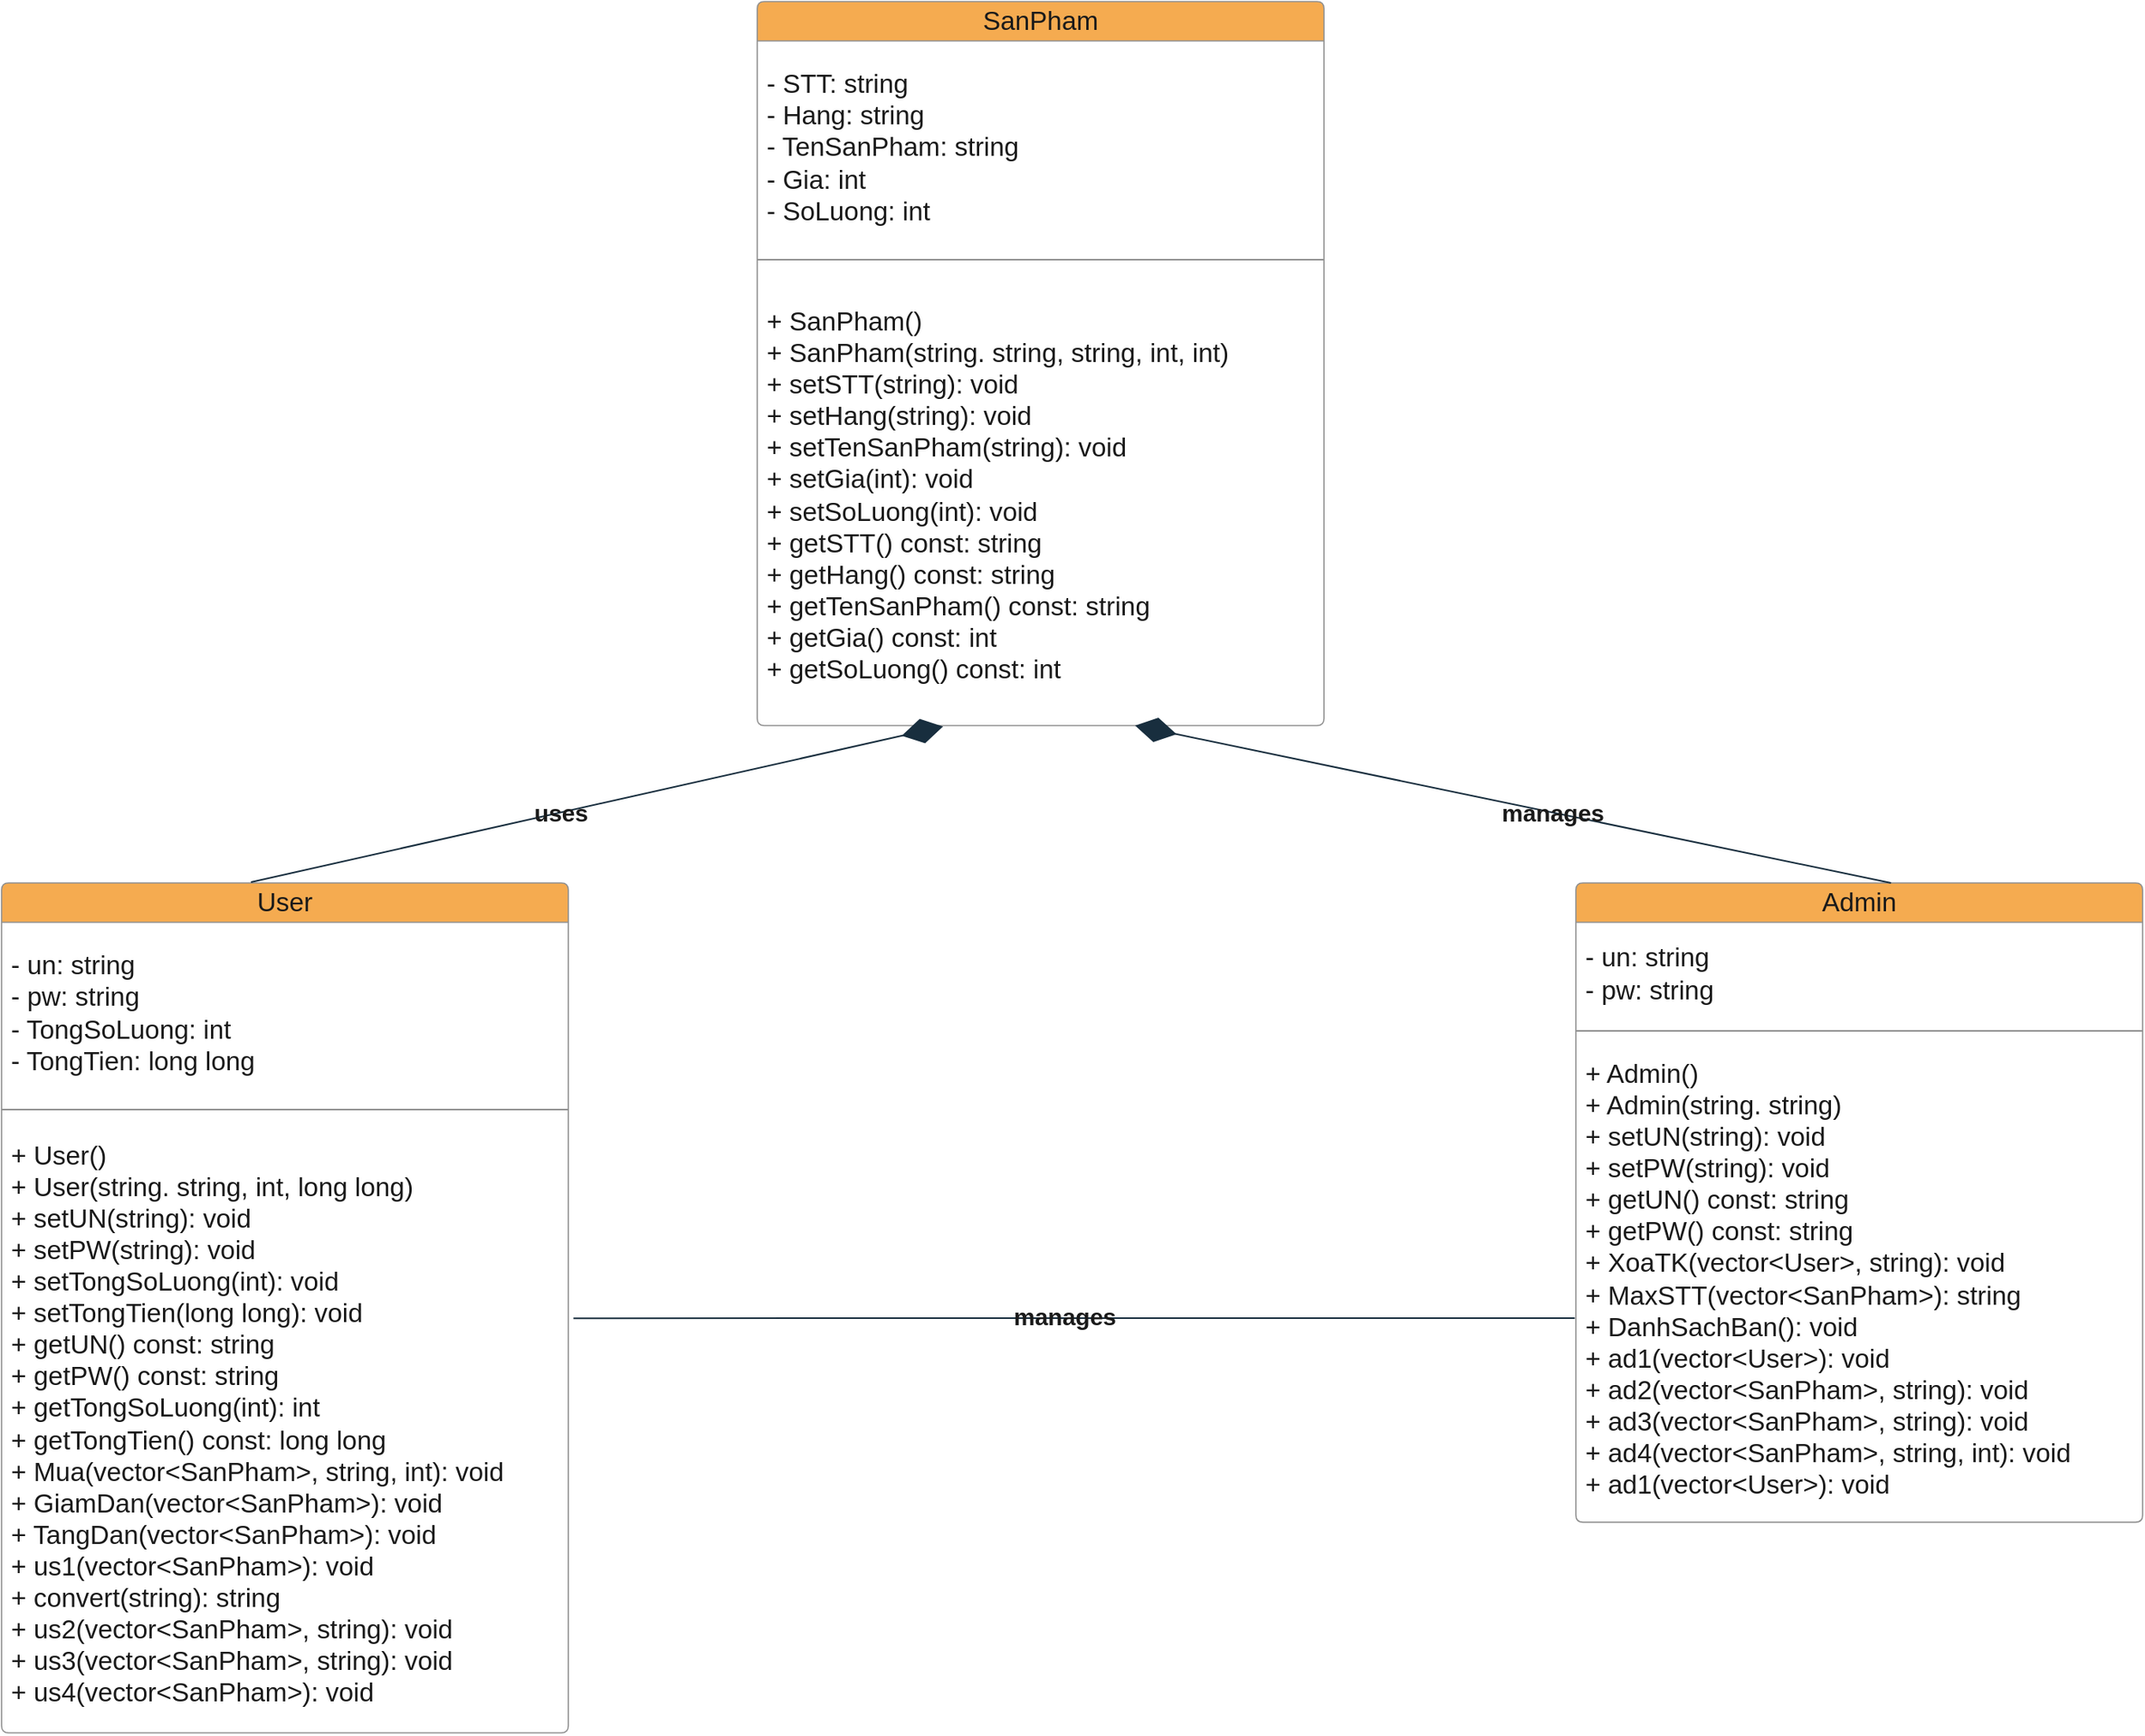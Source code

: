 <mxfile version="24.4.0" type="device">
  <diagram id="C5RBs43oDa-KdzZeNtuy" name="Page-1">
    <mxGraphModel dx="10345" dy="7045" grid="1" gridSize="10" guides="1" tooltips="1" connect="1" arrows="1" fold="1" page="1" pageScale="1" pageWidth="827" pageHeight="1169" math="0" shadow="0">
      <root>
        <mxCell id="WIyWlLk6GJQsqaUBKTNV-0" />
        <mxCell id="WIyWlLk6GJQsqaUBKTNV-1" parent="WIyWlLk6GJQsqaUBKTNV-0" />
        <mxCell id="u7RpA49vi22Ftbv2sqld-20" value="SanPham" style="html=1;overflow=block;blockSpacing=1;swimlane;childLayout=stackLayout;horizontal=1;horizontalStack=0;resizeParent=1;resizeParentMax=0;resizeLast=0;collapsible=0;fontStyle=0;marginBottom=0;swimlaneFillColor=#ffffff;startSize=25;whiteSpace=wrap;fontSize=16.7;align=center;spacing=0;strokeOpacity=100;rounded=1;absoluteArcSize=1;arcSize=9;strokeWidth=0.8;labelBackgroundColor=none;fillColor=#F5AB50;strokeColor=#909090;fontColor=#1A1A1A;" vertex="1" parent="WIyWlLk6GJQsqaUBKTNV-1">
          <mxGeometry x="-6800" y="-5560" width="360" height="460" as="geometry" />
        </mxCell>
        <mxCell id="u7RpA49vi22Ftbv2sqld-21" value="- STT: string&#xa;- Hang: string&#xa;- TenSanPham: string&#xa;- Gia: int&#xa;- SoLuong: int" style="part=1;html=1;resizeHeight=0;strokeColor=none;fillColor=none;align=left;verticalAlign=middle;spacingLeft=4;spacingRight=4;overflow=hidden;rotatable=0;points=[[0,0.5],[1,0.5]];portConstraint=eastwest;swimlaneFillColor=#ffffff;strokeOpacity=100;whiteSpace=wrap;fontSize=16.7;labelBackgroundColor=none;fontColor=#1A1A1A;" vertex="1" parent="u7RpA49vi22Ftbv2sqld-20">
          <mxGeometry y="25" width="360" height="135" as="geometry" />
        </mxCell>
        <mxCell id="u7RpA49vi22Ftbv2sqld-22" value="" style="line;strokeWidth=1;fillColor=none;align=left;verticalAlign=middle;spacingTop=-1;spacingLeft=3;spacingRight=3;rotatable=0;labelPosition=right;points=[];portConstraint=eastwest;labelBackgroundColor=none;strokeColor=#909090;fontColor=#1A1A1A;" vertex="1" parent="u7RpA49vi22Ftbv2sqld-20">
          <mxGeometry y="160" width="360" height="8" as="geometry" />
        </mxCell>
        <mxCell id="u7RpA49vi22Ftbv2sqld-23" value="+ SanPham()&#xa;+ SanPham(string. string, string, int, int)&#xa;+ setSTT(string): void&#xa;+ setHang(string): void&#xa;+ setTenSanPham(string): void&#xa;+ setGia(int): void&#xa;+ setSoLuong(int): void&#xa;+ getSTT() const: string&#xa;+ getHang() const: string&#xa;+ getTenSanPham() const: string&#xa;+ getGia() const: int&#xa;+ getSoLuong() const: int " style="part=1;html=1;resizeHeight=0;strokeColor=none;fillColor=none;align=left;verticalAlign=middle;spacingLeft=4;spacingRight=4;overflow=hidden;rotatable=0;points=[[0,0.5],[1,0.5]];portConstraint=eastwest;swimlaneFillColor=#ffffff;strokeOpacity=100;whiteSpace=wrap;fontSize=16.7;labelBackgroundColor=none;fontColor=#1A1A1A;" vertex="1" parent="u7RpA49vi22Ftbv2sqld-20">
          <mxGeometry y="168" width="360" height="292" as="geometry" />
        </mxCell>
        <mxCell id="u7RpA49vi22Ftbv2sqld-24" value="Admin" style="html=1;overflow=block;blockSpacing=1;swimlane;childLayout=stackLayout;horizontal=1;horizontalStack=0;resizeParent=1;resizeParentMax=0;resizeLast=0;collapsible=0;fontStyle=0;marginBottom=0;swimlaneFillColor=#ffffff;startSize=25;whiteSpace=wrap;fontSize=16.7;align=center;spacing=0;strokeOpacity=100;rounded=1;absoluteArcSize=1;arcSize=9;strokeWidth=0.8;labelBackgroundColor=none;fillColor=#F5AB50;strokeColor=#909090;fontColor=#1A1A1A;" vertex="1" parent="WIyWlLk6GJQsqaUBKTNV-1">
          <mxGeometry x="-6280" y="-5000" width="360" height="406.186" as="geometry" />
        </mxCell>
        <mxCell id="u7RpA49vi22Ftbv2sqld-25" value="- un: string&lt;br&gt;- pw: string" style="part=1;html=1;resizeHeight=0;strokeColor=none;fillColor=none;align=left;verticalAlign=middle;spacingLeft=4;spacingRight=4;overflow=hidden;rotatable=0;points=[[0,0.5],[1,0.5]];portConstraint=eastwest;swimlaneFillColor=#ffffff;strokeOpacity=100;whiteSpace=wrap;fontSize=16.7;labelBackgroundColor=none;fontColor=#1A1A1A;" vertex="1" parent="u7RpA49vi22Ftbv2sqld-24">
          <mxGeometry y="25" width="360" height="65" as="geometry" />
        </mxCell>
        <mxCell id="u7RpA49vi22Ftbv2sqld-26" value="" style="line;strokeWidth=1;fillColor=none;align=left;verticalAlign=middle;spacingTop=-1;spacingLeft=3;spacingRight=3;rotatable=0;labelPosition=right;points=[];portConstraint=eastwest;labelBackgroundColor=none;strokeColor=#909090;fontColor=#1A1A1A;" vertex="1" parent="u7RpA49vi22Ftbv2sqld-24">
          <mxGeometry y="90" width="360" height="8" as="geometry" />
        </mxCell>
        <mxCell id="u7RpA49vi22Ftbv2sqld-27" value="+ Admin()&#xa;+ Admin(string. string)&#xa;+ setUN(string): void&#xa;+ setPW(string): void&#xa;+ getUN() const: string&#xa;+ getPW() const: string&#xa;+ XoaTK(vector&amp;lt;User&amp;gt;, string): void&#xa;+ MaxSTT(vector&amp;lt;SanPham&amp;gt;): string&#xa;+ DanhSachBan(): void&#xa;+ ad1(vector&amp;lt;User&amp;gt;): void&#xa;+ ad2(vector&amp;lt;SanPham&amp;gt;, string): void&#xa;+ ad3(vector&amp;lt;SanPham&amp;gt;, string): void&#xa;+ ad4(vector&amp;lt;SanPham&amp;gt;, string, int): void&#xa;+ ad1(vector&amp;lt;User&amp;gt;): void" style="part=1;html=1;resizeHeight=0;strokeColor=none;fillColor=none;align=left;verticalAlign=middle;spacingLeft=4;spacingRight=4;overflow=hidden;rotatable=0;points=[[0,0.5],[1,0.5]];portConstraint=eastwest;swimlaneFillColor=#ffffff;strokeOpacity=100;whiteSpace=wrap;fontSize=16.7;labelBackgroundColor=none;fontColor=#1A1A1A;" vertex="1" parent="u7RpA49vi22Ftbv2sqld-24">
          <mxGeometry y="98" width="360" height="308.186" as="geometry" />
        </mxCell>
        <mxCell id="u7RpA49vi22Ftbv2sqld-28" value="User" style="html=1;overflow=block;blockSpacing=1;swimlane;childLayout=stackLayout;horizontal=1;horizontalStack=0;resizeParent=1;resizeParentMax=0;resizeLast=0;collapsible=0;fontStyle=0;marginBottom=0;swimlaneFillColor=#ffffff;startSize=25;whiteSpace=wrap;fontSize=16.7;align=center;spacing=0;strokeOpacity=100;rounded=1;absoluteArcSize=1;arcSize=9;strokeWidth=0.8;labelBackgroundColor=none;fillColor=#F5AB50;strokeColor=#909090;fontColor=#1A1A1A;" vertex="1" parent="WIyWlLk6GJQsqaUBKTNV-1">
          <mxGeometry x="-7280" y="-5000" width="360" height="540" as="geometry" />
        </mxCell>
        <mxCell id="u7RpA49vi22Ftbv2sqld-29" value="- un: string&lt;br&gt;- pw: string&lt;br&gt;- TongSoLuong: int&lt;br&gt;- TongTien: long long" style="part=1;html=1;resizeHeight=0;strokeColor=none;fillColor=none;align=left;verticalAlign=middle;spacingLeft=4;spacingRight=4;overflow=hidden;rotatable=0;points=[[0,0.5],[1,0.5]];portConstraint=eastwest;swimlaneFillColor=#ffffff;strokeOpacity=100;whiteSpace=wrap;fontSize=16.7;labelBackgroundColor=none;fontColor=#1A1A1A;" vertex="1" parent="u7RpA49vi22Ftbv2sqld-28">
          <mxGeometry y="25" width="360" height="115" as="geometry" />
        </mxCell>
        <mxCell id="u7RpA49vi22Ftbv2sqld-30" value="" style="line;strokeWidth=1;fillColor=none;align=left;verticalAlign=middle;spacingTop=-1;spacingLeft=3;spacingRight=3;rotatable=0;labelPosition=right;points=[];portConstraint=eastwest;labelBackgroundColor=none;strokeColor=#909090;fontColor=#1A1A1A;" vertex="1" parent="u7RpA49vi22Ftbv2sqld-28">
          <mxGeometry y="140" width="360" height="8" as="geometry" />
        </mxCell>
        <mxCell id="u7RpA49vi22Ftbv2sqld-31" value="+ User()&#xa;+ User(string. string, int, long long)&#xa;+ setUN(string): void&#xa;+ setPW(string): void&#xa;+ setTongSoLuong(int): void&#xa;+ setTongTien(long long): void&#xa;+ getUN() const: string&#xa;+ getPW() const: string&#xa;+ getTongSoLuong(int): int&#xa;+ getTongTien() const: long long &#xa;+ Mua(vector&amp;lt;SanPham&amp;gt;, string, int): void&#xa;+ GiamDan(vector&amp;lt;SanPham&amp;gt;): void&#xa;+ TangDan(vector&amp;lt;SanPham&amp;gt;): void&#xa;+ us1(vector&amp;lt;SanPham&amp;gt;): void&#xa;+ convert(string): string&#xa;+ us2(vector&amp;lt;SanPham&amp;gt;, string): void&#xa;+ us3(vector&amp;lt;SanPham&amp;gt;, string): void&#xa;+ us4(vector&amp;lt;SanPham&amp;gt;): void" style="part=1;html=1;resizeHeight=0;strokeColor=none;fillColor=none;align=left;verticalAlign=middle;spacingLeft=4;spacingRight=4;overflow=hidden;rotatable=0;points=[[0,0.5],[1,0.5]];portConstraint=eastwest;swimlaneFillColor=#ffffff;strokeOpacity=100;whiteSpace=wrap;fontSize=16.7;labelBackgroundColor=none;fontColor=#1A1A1A;" vertex="1" parent="u7RpA49vi22Ftbv2sqld-28">
          <mxGeometry y="148" width="360" height="392" as="geometry" />
        </mxCell>
        <mxCell id="u7RpA49vi22Ftbv2sqld-39" value="" style="endArrow=diamondThin;endFill=1;endSize=24;html=1;rounded=0;exitX=0.44;exitY=-0.001;exitDx=0;exitDy=0;exitPerimeter=0;entryX=0.328;entryY=1.002;entryDx=0;entryDy=0;entryPerimeter=0;labelBackgroundColor=none;fontColor=default;strokeColor=#182E3E;fontStyle=0;fontSize=11;" edge="1" parent="WIyWlLk6GJQsqaUBKTNV-1" source="u7RpA49vi22Ftbv2sqld-28" target="u7RpA49vi22Ftbv2sqld-23">
          <mxGeometry width="160" relative="1" as="geometry">
            <mxPoint x="-6620" y="-4910" as="sourcePoint" />
            <mxPoint x="-6680" y="-5090" as="targetPoint" />
          </mxGeometry>
        </mxCell>
        <mxCell id="u7RpA49vi22Ftbv2sqld-41" value="" style="endArrow=diamondThin;endFill=1;endSize=24;html=1;rounded=0;exitX=0.556;exitY=0;exitDx=0;exitDy=0;exitPerimeter=0;labelBackgroundColor=none;fontColor=default;strokeColor=#182E3E;" edge="1" parent="WIyWlLk6GJQsqaUBKTNV-1" source="u7RpA49vi22Ftbv2sqld-24">
          <mxGeometry width="160" relative="1" as="geometry">
            <mxPoint x="-5969.84" y="-4980" as="sourcePoint" />
            <mxPoint x="-6560" y="-5100" as="targetPoint" />
          </mxGeometry>
        </mxCell>
        <mxCell id="u7RpA49vi22Ftbv2sqld-46" value="manages" style="text;html=1;align=center;verticalAlign=middle;resizable=0;points=[];autosize=1;strokeColor=none;fillColor=none;fontSize=15;flipH=0;flipV=1;labelBackgroundColor=none;fontColor=#1A1A1A;fontStyle=1" vertex="1" parent="WIyWlLk6GJQsqaUBKTNV-1">
          <mxGeometry x="-6340" y="-5060" width="90" height="30" as="geometry" />
        </mxCell>
        <mxCell id="u7RpA49vi22Ftbv2sqld-54" value="" style="endArrow=none;html=1;rounded=0;entryX=-0.002;entryY=0.579;entryDx=0;entryDy=0;entryPerimeter=0;labelBackgroundColor=none;fontColor=default;strokeColor=#182E3E;exitX=1.009;exitY=0.328;exitDx=0;exitDy=0;exitPerimeter=0;" edge="1" parent="WIyWlLk6GJQsqaUBKTNV-1" source="u7RpA49vi22Ftbv2sqld-31" target="u7RpA49vi22Ftbv2sqld-27">
          <mxGeometry width="50" height="50" relative="1" as="geometry">
            <mxPoint x="-7000" y="-4680" as="sourcePoint" />
            <mxPoint x="-6660" y="-4840" as="targetPoint" />
          </mxGeometry>
        </mxCell>
        <mxCell id="u7RpA49vi22Ftbv2sqld-55" value="manages" style="text;html=1;align=center;verticalAlign=middle;resizable=0;points=[];autosize=1;strokeColor=none;fillColor=none;fontSize=15;flipH=0;flipV=1;labelBackgroundColor=none;fontColor=#1A1A1A;fontStyle=1" vertex="1" parent="WIyWlLk6GJQsqaUBKTNV-1">
          <mxGeometry x="-6650" y="-4740" width="90" height="30" as="geometry" />
        </mxCell>
        <mxCell id="u7RpA49vi22Ftbv2sqld-57" value="uses" style="text;html=1;align=center;verticalAlign=middle;resizable=0;points=[];autosize=1;strokeColor=none;fillColor=none;fontSize=15;flipH=0;flipV=1;labelBackgroundColor=none;fontColor=#1A1A1A;fontStyle=1" vertex="1" parent="WIyWlLk6GJQsqaUBKTNV-1">
          <mxGeometry x="-6955" y="-5060" width="60" height="30" as="geometry" />
        </mxCell>
      </root>
    </mxGraphModel>
  </diagram>
</mxfile>

